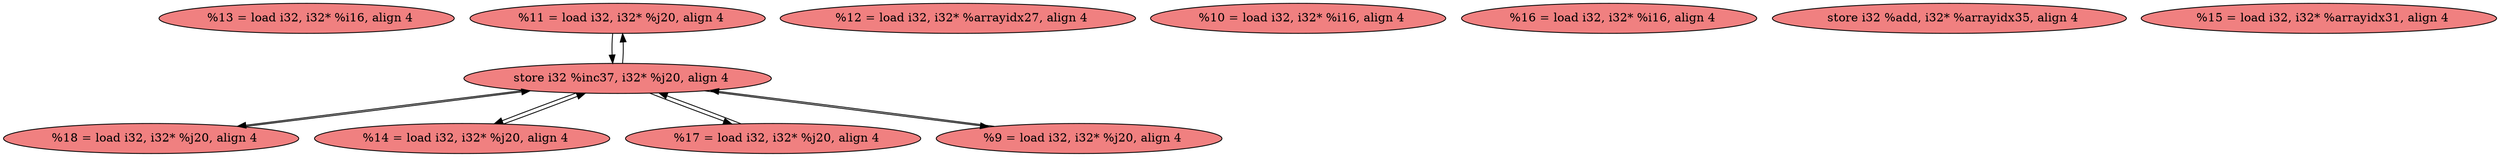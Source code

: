 
digraph G {


node312 [fillcolor=lightcoral,label="  %13 = load i32, i32* %i16, align 4",shape=ellipse,style=filled ]
node311 [fillcolor=lightcoral,label="  %11 = load i32, i32* %j20, align 4",shape=ellipse,style=filled ]
node309 [fillcolor=lightcoral,label="  %12 = load i32, i32* %arrayidx27, align 4",shape=ellipse,style=filled ]
node303 [fillcolor=lightcoral,label="  %18 = load i32, i32* %j20, align 4",shape=ellipse,style=filled ]
node313 [fillcolor=lightcoral,label="  %14 = load i32, i32* %j20, align 4",shape=ellipse,style=filled ]
node310 [fillcolor=lightcoral,label="  %10 = load i32, i32* %i16, align 4",shape=ellipse,style=filled ]
node306 [fillcolor=lightcoral,label="  %16 = load i32, i32* %i16, align 4",shape=ellipse,style=filled ]
node302 [fillcolor=lightcoral,label="  store i32 %inc37, i32* %j20, align 4",shape=ellipse,style=filled ]
node304 [fillcolor=lightcoral,label="  store i32 %add, i32* %arrayidx35, align 4",shape=ellipse,style=filled ]
node305 [fillcolor=lightcoral,label="  %17 = load i32, i32* %j20, align 4",shape=ellipse,style=filled ]
node308 [fillcolor=lightcoral,label="  %9 = load i32, i32* %j20, align 4",shape=ellipse,style=filled ]
node307 [fillcolor=lightcoral,label="  %15 = load i32, i32* %arrayidx31, align 4",shape=ellipse,style=filled ]

node313->node302 [ ]
node302->node313 [ ]
node302->node308 [ ]
node302->node305 [ ]
node305->node302 [ ]
node308->node302 [ ]
node302->node311 [ ]
node311->node302 [ ]
node302->node303 [ ]
node303->node302 [ ]


}
